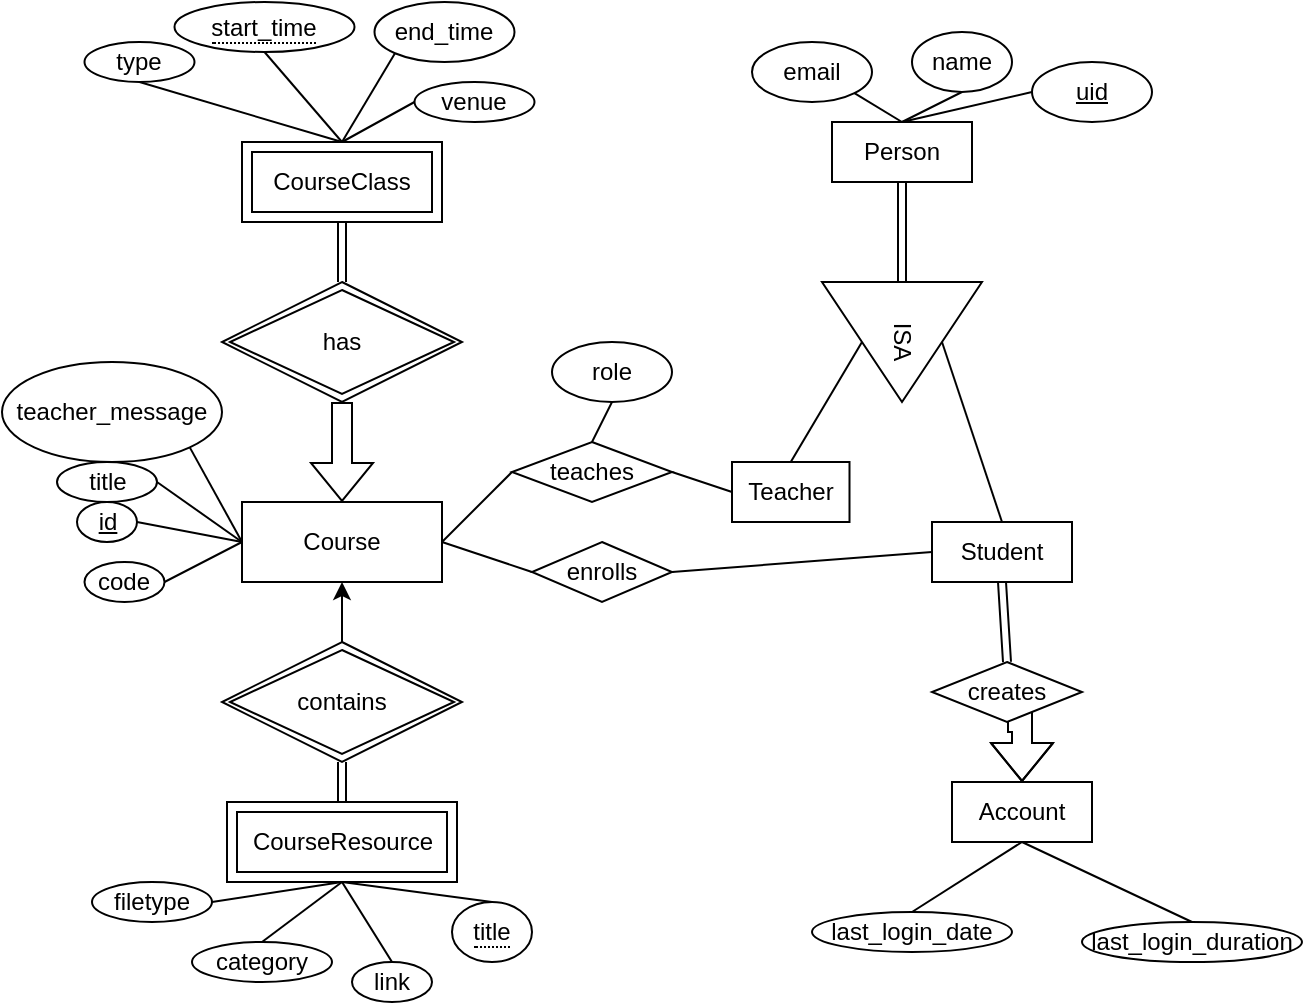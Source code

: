 <mxfile version="22.1.3" type="device">
  <diagram name="第 1 页" id="PntBlHJ3O7Vf_ajXf3IN">
    <mxGraphModel dx="1050" dy="491" grid="1" gridSize="10" guides="0" tooltips="1" connect="1" arrows="1" fold="1" page="1" pageScale="1" pageWidth="1600" pageHeight="900" math="0" shadow="0">
      <root>
        <mxCell id="0" />
        <mxCell id="1" parent="0" />
        <mxCell id="6tp3pP5OOOMZVlwxjCtn-2" value="teacher_message" style="ellipse;whiteSpace=wrap;html=1;" parent="1" vertex="1">
          <mxGeometry x="85" y="260" width="110" height="50" as="geometry" />
        </mxCell>
        <mxCell id="6tp3pP5OOOMZVlwxjCtn-3" value="code" style="ellipse;whiteSpace=wrap;html=1;" parent="1" vertex="1">
          <mxGeometry x="126.25" y="360" width="40" height="20" as="geometry" />
        </mxCell>
        <mxCell id="6tp3pP5OOOMZVlwxjCtn-4" value="title" style="ellipse;whiteSpace=wrap;html=1;" parent="1" vertex="1">
          <mxGeometry x="112.5" y="310" width="50" height="20" as="geometry" />
        </mxCell>
        <mxCell id="6tp3pP5OOOMZVlwxjCtn-5" value="id" style="ellipse;whiteSpace=wrap;html=1;fontStyle=4" parent="1" vertex="1">
          <mxGeometry x="122.5" y="330" width="30" height="20" as="geometry" />
        </mxCell>
        <mxCell id="6tp3pP5OOOMZVlwxjCtn-9" value="category" style="ellipse;whiteSpace=wrap;html=1;" parent="1" vertex="1">
          <mxGeometry x="180" y="550" width="70" height="20" as="geometry" />
        </mxCell>
        <mxCell id="6tp3pP5OOOMZVlwxjCtn-10" value="link" style="ellipse;whiteSpace=wrap;html=1;" parent="1" vertex="1">
          <mxGeometry x="260" y="560" width="40" height="20" as="geometry" />
        </mxCell>
        <mxCell id="6tp3pP5OOOMZVlwxjCtn-12" value="CourseResource" style="shape=ext;margin=3;double=1;whiteSpace=wrap;html=1;align=center;" parent="1" vertex="1">
          <mxGeometry x="197.5" y="480" width="115" height="40" as="geometry" />
        </mxCell>
        <mxCell id="6tp3pP5OOOMZVlwxjCtn-13" value="Course" style="whiteSpace=wrap;html=1;align=center;" parent="1" vertex="1">
          <mxGeometry x="205" y="330" width="100" height="40" as="geometry" />
        </mxCell>
        <mxCell id="6tp3pP5OOOMZVlwxjCtn-30" style="edgeStyle=orthogonalEdgeStyle;rounded=0;orthogonalLoop=1;jettySize=auto;html=1;exitX=0.5;exitY=1;exitDx=0;exitDy=0;entryX=0.5;entryY=0;entryDx=0;entryDy=0;shape=link;" parent="1" source="6tp3pP5OOOMZVlwxjCtn-18" target="6tp3pP5OOOMZVlwxjCtn-12" edge="1">
          <mxGeometry relative="1" as="geometry" />
        </mxCell>
        <mxCell id="6tp3pP5OOOMZVlwxjCtn-31" style="edgeStyle=orthogonalEdgeStyle;rounded=0;orthogonalLoop=1;jettySize=auto;html=1;exitX=0.5;exitY=0;exitDx=0;exitDy=0;entryX=0.5;entryY=1;entryDx=0;entryDy=0;" parent="1" source="6tp3pP5OOOMZVlwxjCtn-18" target="6tp3pP5OOOMZVlwxjCtn-13" edge="1">
          <mxGeometry relative="1" as="geometry" />
        </mxCell>
        <mxCell id="6tp3pP5OOOMZVlwxjCtn-18" value="contains" style="shape=rhombus;double=1;perimeter=rhombusPerimeter;whiteSpace=wrap;html=1;align=center;" parent="1" vertex="1">
          <mxGeometry x="195" y="400" width="120" height="60" as="geometry" />
        </mxCell>
        <mxCell id="6tp3pP5OOOMZVlwxjCtn-27" value="CourseClass" style="shape=ext;margin=3;double=1;whiteSpace=wrap;html=1;align=center;" parent="1" vertex="1">
          <mxGeometry x="205" y="150" width="100" height="40" as="geometry" />
        </mxCell>
        <mxCell id="6tp3pP5OOOMZVlwxjCtn-28" value="type" style="ellipse;whiteSpace=wrap;html=1;" parent="1" vertex="1">
          <mxGeometry x="126.25" y="100" width="55" height="20" as="geometry" />
        </mxCell>
        <mxCell id="6tp3pP5OOOMZVlwxjCtn-36" value="end_time" style="ellipse;whiteSpace=wrap;html=1;" parent="1" vertex="1">
          <mxGeometry x="271.25" y="80" width="70" height="30" as="geometry" />
        </mxCell>
        <mxCell id="6tp3pP5OOOMZVlwxjCtn-37" value="venue" style="ellipse;whiteSpace=wrap;html=1;" parent="1" vertex="1">
          <mxGeometry x="291.25" y="120" width="60" height="20" as="geometry" />
        </mxCell>
        <mxCell id="6tp3pP5OOOMZVlwxjCtn-62" style="edgeStyle=orthogonalEdgeStyle;rounded=0;orthogonalLoop=1;jettySize=auto;html=1;exitX=0.5;exitY=1;exitDx=0;exitDy=0;entryX=0;entryY=0.5;entryDx=0;entryDy=0;shape=link;" parent="1" source="6tp3pP5OOOMZVlwxjCtn-40" target="6tp3pP5OOOMZVlwxjCtn-60" edge="1">
          <mxGeometry relative="1" as="geometry" />
        </mxCell>
        <mxCell id="6tp3pP5OOOMZVlwxjCtn-40" value="Person" style="rounded=0;whiteSpace=wrap;html=1;" parent="1" vertex="1">
          <mxGeometry x="500" y="140" width="70" height="30" as="geometry" />
        </mxCell>
        <mxCell id="6tp3pP5OOOMZVlwxjCtn-42" value="&lt;div&gt;&lt;span style=&quot;border-bottom: 1px dotted&quot;&gt;start_time&lt;/span&gt;&lt;/div&gt;" style="ellipse;whiteSpace=wrap;html=1;align=center;" parent="1" vertex="1">
          <mxGeometry x="171.25" y="80" width="90" height="25" as="geometry" />
        </mxCell>
        <mxCell id="6tp3pP5OOOMZVlwxjCtn-45" style="edgeStyle=orthogonalEdgeStyle;rounded=0;orthogonalLoop=1;jettySize=auto;html=1;exitX=0.5;exitY=0;exitDx=0;exitDy=0;entryX=0.5;entryY=1;entryDx=0;entryDy=0;shape=link;" parent="1" source="6tp3pP5OOOMZVlwxjCtn-43" target="6tp3pP5OOOMZVlwxjCtn-27" edge="1">
          <mxGeometry relative="1" as="geometry" />
        </mxCell>
        <mxCell id="6tp3pP5OOOMZVlwxjCtn-46" style="edgeStyle=orthogonalEdgeStyle;rounded=0;orthogonalLoop=1;jettySize=auto;html=1;exitX=0.5;exitY=1;exitDx=0;exitDy=0;entryX=0.5;entryY=0;entryDx=0;entryDy=0;shape=flexArrow;" parent="1" source="6tp3pP5OOOMZVlwxjCtn-43" target="6tp3pP5OOOMZVlwxjCtn-13" edge="1">
          <mxGeometry relative="1" as="geometry" />
        </mxCell>
        <mxCell id="6tp3pP5OOOMZVlwxjCtn-43" value="has" style="shape=rhombus;double=1;perimeter=rhombusPerimeter;whiteSpace=wrap;html=1;align=center;" parent="1" vertex="1">
          <mxGeometry x="195" y="220" width="120" height="60" as="geometry" />
        </mxCell>
        <mxCell id="6tp3pP5OOOMZVlwxjCtn-47" value="Account" style="rounded=0;whiteSpace=wrap;html=1;" parent="1" vertex="1">
          <mxGeometry x="560" y="470" width="70" height="30" as="geometry" />
        </mxCell>
        <mxCell id="6tp3pP5OOOMZVlwxjCtn-49" value="last_login_date" style="ellipse;whiteSpace=wrap;html=1;" parent="1" vertex="1">
          <mxGeometry x="490" y="535" width="100" height="20" as="geometry" />
        </mxCell>
        <mxCell id="6tp3pP5OOOMZVlwxjCtn-50" value="last_login_duration" style="ellipse;whiteSpace=wrap;html=1;" parent="1" vertex="1">
          <mxGeometry x="625" y="540" width="110" height="20" as="geometry" />
        </mxCell>
        <mxCell id="6tp3pP5OOOMZVlwxjCtn-52" value="email" style="ellipse;whiteSpace=wrap;html=1;" parent="1" vertex="1">
          <mxGeometry x="460" y="100" width="60" height="30" as="geometry" />
        </mxCell>
        <mxCell id="6tp3pP5OOOMZVlwxjCtn-53" value="name" style="ellipse;whiteSpace=wrap;html=1;" parent="1" vertex="1">
          <mxGeometry x="540" y="95" width="50" height="30" as="geometry" />
        </mxCell>
        <mxCell id="6tp3pP5OOOMZVlwxjCtn-75" style="rounded=0;orthogonalLoop=1;jettySize=auto;html=1;exitX=0.5;exitY=1;exitDx=0;exitDy=0;entryX=0.5;entryY=0;entryDx=0;entryDy=0;endArrow=none;endFill=0;" parent="1" source="6tp3pP5OOOMZVlwxjCtn-60" target="6tp3pP5OOOMZVlwxjCtn-65" edge="1">
          <mxGeometry relative="1" as="geometry" />
        </mxCell>
        <mxCell id="6tp3pP5OOOMZVlwxjCtn-76" style="rounded=0;orthogonalLoop=1;jettySize=auto;html=1;exitX=0.5;exitY=0;exitDx=0;exitDy=0;entryX=0.5;entryY=0;entryDx=0;entryDy=0;endArrow=none;endFill=0;strokeColor=default;" parent="1" source="6tp3pP5OOOMZVlwxjCtn-60" target="6tp3pP5OOOMZVlwxjCtn-64" edge="1">
          <mxGeometry relative="1" as="geometry" />
        </mxCell>
        <mxCell id="6tp3pP5OOOMZVlwxjCtn-60" value="ISA" style="triangle;whiteSpace=wrap;html=1;rotation=90;" parent="1" vertex="1">
          <mxGeometry x="505" y="210" width="60" height="80" as="geometry" />
        </mxCell>
        <mxCell id="6tp3pP5OOOMZVlwxjCtn-64" value="Student" style="rounded=0;whiteSpace=wrap;html=1;" parent="1" vertex="1">
          <mxGeometry x="550" y="340" width="70" height="30" as="geometry" />
        </mxCell>
        <mxCell id="6tp3pP5OOOMZVlwxjCtn-65" value="Teacher" style="rounded=0;whiteSpace=wrap;html=1;" parent="1" vertex="1">
          <mxGeometry x="450" y="310" width="58.75" height="30" as="geometry" />
        </mxCell>
        <mxCell id="6tp3pP5OOOMZVlwxjCtn-70" value="&lt;u&gt;uid&lt;/u&gt;" style="ellipse;whiteSpace=wrap;html=1;" parent="1" vertex="1">
          <mxGeometry x="600" y="110" width="60" height="30" as="geometry" />
        </mxCell>
        <mxCell id="6tp3pP5OOOMZVlwxjCtn-91" style="rounded=0;orthogonalLoop=1;jettySize=auto;html=1;exitX=0.5;exitY=0;exitDx=0;exitDy=0;entryX=0.5;entryY=1;entryDx=0;entryDy=0;endArrow=none;endFill=0;" parent="1" source="6tp3pP5OOOMZVlwxjCtn-71" target="6tp3pP5OOOMZVlwxjCtn-90" edge="1">
          <mxGeometry relative="1" as="geometry" />
        </mxCell>
        <mxCell id="6tp3pP5OOOMZVlwxjCtn-96" style="rounded=0;orthogonalLoop=1;jettySize=auto;html=1;exitX=0;exitY=0.5;exitDx=0;exitDy=0;entryX=1;entryY=0.5;entryDx=0;entryDy=0;endArrow=none;endFill=0;" parent="1" source="6tp3pP5OOOMZVlwxjCtn-71" target="6tp3pP5OOOMZVlwxjCtn-13" edge="1">
          <mxGeometry relative="1" as="geometry" />
        </mxCell>
        <mxCell id="6tp3pP5OOOMZVlwxjCtn-99" style="rounded=0;orthogonalLoop=1;jettySize=auto;html=1;exitX=1;exitY=0.5;exitDx=0;exitDy=0;entryX=0;entryY=0.5;entryDx=0;entryDy=0;endArrow=none;endFill=0;" parent="1" source="6tp3pP5OOOMZVlwxjCtn-71" target="6tp3pP5OOOMZVlwxjCtn-65" edge="1">
          <mxGeometry relative="1" as="geometry" />
        </mxCell>
        <mxCell id="6tp3pP5OOOMZVlwxjCtn-71" value="teaches" style="shape=rhombus;perimeter=rhombusPerimeter;whiteSpace=wrap;html=1;align=center;" parent="1" vertex="1">
          <mxGeometry x="340" y="300" width="80" height="30" as="geometry" />
        </mxCell>
        <mxCell id="6tp3pP5OOOMZVlwxjCtn-85" style="edgeStyle=orthogonalEdgeStyle;rounded=0;orthogonalLoop=1;jettySize=auto;html=1;exitX=0.5;exitY=1;exitDx=0;exitDy=0;shape=flexArrow;entryX=0.5;entryY=0;entryDx=0;entryDy=0;" parent="1" source="6tp3pP5OOOMZVlwxjCtn-77" target="6tp3pP5OOOMZVlwxjCtn-47" edge="1">
          <mxGeometry relative="1" as="geometry">
            <mxPoint x="650" y="370" as="targetPoint" />
            <Array as="points">
              <mxPoint x="595" y="440" />
            </Array>
          </mxGeometry>
        </mxCell>
        <mxCell id="6tp3pP5OOOMZVlwxjCtn-77" value="creates" style="shape=rhombus;perimeter=rhombusPerimeter;whiteSpace=wrap;html=1;align=center;" parent="1" vertex="1">
          <mxGeometry x="550" y="410" width="75" height="30" as="geometry" />
        </mxCell>
        <mxCell id="6tp3pP5OOOMZVlwxjCtn-86" value="&lt;span style=&quot;border-bottom: 1px dotted&quot;&gt;title&lt;/span&gt;" style="ellipse;whiteSpace=wrap;html=1;align=center;" parent="1" vertex="1">
          <mxGeometry x="310" y="530" width="40" height="30" as="geometry" />
        </mxCell>
        <mxCell id="6tp3pP5OOOMZVlwxjCtn-87" value="filetype" style="ellipse;whiteSpace=wrap;html=1;align=center;" parent="1" vertex="1">
          <mxGeometry x="130" y="520" width="60" height="20" as="geometry" />
        </mxCell>
        <mxCell id="6tp3pP5OOOMZVlwxjCtn-97" style="rounded=0;orthogonalLoop=1;jettySize=auto;html=1;exitX=0;exitY=0.5;exitDx=0;exitDy=0;entryX=1;entryY=0.5;entryDx=0;entryDy=0;endArrow=none;endFill=0;" parent="1" source="6tp3pP5OOOMZVlwxjCtn-89" target="6tp3pP5OOOMZVlwxjCtn-13" edge="1">
          <mxGeometry relative="1" as="geometry" />
        </mxCell>
        <mxCell id="6tp3pP5OOOMZVlwxjCtn-98" style="rounded=0;orthogonalLoop=1;jettySize=auto;html=1;exitX=1;exitY=0.5;exitDx=0;exitDy=0;entryX=0;entryY=0.5;entryDx=0;entryDy=0;endArrow=none;endFill=0;" parent="1" source="6tp3pP5OOOMZVlwxjCtn-89" target="6tp3pP5OOOMZVlwxjCtn-64" edge="1">
          <mxGeometry relative="1" as="geometry" />
        </mxCell>
        <mxCell id="6tp3pP5OOOMZVlwxjCtn-89" value="enrolls" style="shape=rhombus;perimeter=rhombusPerimeter;whiteSpace=wrap;html=1;align=center;" parent="1" vertex="1">
          <mxGeometry x="350" y="350" width="70" height="30" as="geometry" />
        </mxCell>
        <mxCell id="6tp3pP5OOOMZVlwxjCtn-90" value="role" style="ellipse;whiteSpace=wrap;html=1;" parent="1" vertex="1">
          <mxGeometry x="360" y="250" width="60" height="30" as="geometry" />
        </mxCell>
        <mxCell id="kAA7FS76Wi96MNWLrwsP-2" value="" style="endArrow=none;html=1;rounded=0;shape=link;exitX=0.5;exitY=0;exitDx=0;exitDy=0;entryX=0.5;entryY=1;entryDx=0;entryDy=0;" edge="1" parent="1" source="6tp3pP5OOOMZVlwxjCtn-77" target="6tp3pP5OOOMZVlwxjCtn-64">
          <mxGeometry width="50" height="50" relative="1" as="geometry">
            <mxPoint x="510" y="410" as="sourcePoint" />
            <mxPoint x="560" y="360" as="targetPoint" />
          </mxGeometry>
        </mxCell>
        <mxCell id="kAA7FS76Wi96MNWLrwsP-3" value="" style="endArrow=none;html=1;rounded=0;exitX=1;exitY=0.5;exitDx=0;exitDy=0;entryX=0;entryY=0.5;entryDx=0;entryDy=0;" edge="1" parent="1" source="6tp3pP5OOOMZVlwxjCtn-3" target="6tp3pP5OOOMZVlwxjCtn-13">
          <mxGeometry width="50" height="50" relative="1" as="geometry">
            <mxPoint x="170" y="370" as="sourcePoint" />
            <mxPoint x="220" y="320" as="targetPoint" />
          </mxGeometry>
        </mxCell>
        <mxCell id="kAA7FS76Wi96MNWLrwsP-4" value="" style="endArrow=none;html=1;rounded=0;exitX=0;exitY=0.5;exitDx=0;exitDy=0;entryX=1;entryY=0.5;entryDx=0;entryDy=0;" edge="1" parent="1" source="6tp3pP5OOOMZVlwxjCtn-13" target="6tp3pP5OOOMZVlwxjCtn-5">
          <mxGeometry width="50" height="50" relative="1" as="geometry">
            <mxPoint x="200" y="360" as="sourcePoint" />
            <mxPoint x="250" y="310" as="targetPoint" />
          </mxGeometry>
        </mxCell>
        <mxCell id="kAA7FS76Wi96MNWLrwsP-5" value="" style="endArrow=none;html=1;rounded=0;exitX=1;exitY=0.5;exitDx=0;exitDy=0;entryX=0;entryY=0.5;entryDx=0;entryDy=0;" edge="1" parent="1" source="6tp3pP5OOOMZVlwxjCtn-4" target="6tp3pP5OOOMZVlwxjCtn-13">
          <mxGeometry width="50" height="50" relative="1" as="geometry">
            <mxPoint x="180" y="330" as="sourcePoint" />
            <mxPoint x="230" y="290" as="targetPoint" />
          </mxGeometry>
        </mxCell>
        <mxCell id="kAA7FS76Wi96MNWLrwsP-7" value="" style="endArrow=none;html=1;rounded=0;exitX=0;exitY=0.5;exitDx=0;exitDy=0;entryX=1;entryY=1;entryDx=0;entryDy=0;" edge="1" parent="1" source="6tp3pP5OOOMZVlwxjCtn-13" target="6tp3pP5OOOMZVlwxjCtn-2">
          <mxGeometry width="50" height="50" relative="1" as="geometry">
            <mxPoint x="200" y="360" as="sourcePoint" />
            <mxPoint x="250" y="310" as="targetPoint" />
          </mxGeometry>
        </mxCell>
        <mxCell id="kAA7FS76Wi96MNWLrwsP-8" value="" style="endArrow=none;html=1;rounded=0;entryX=0.5;entryY=0;entryDx=0;entryDy=0;exitX=0;exitY=0.5;exitDx=0;exitDy=0;" edge="1" parent="1" source="6tp3pP5OOOMZVlwxjCtn-37" target="6tp3pP5OOOMZVlwxjCtn-27">
          <mxGeometry width="50" height="50" relative="1" as="geometry">
            <mxPoint x="200" y="190" as="sourcePoint" />
            <mxPoint x="250" y="140" as="targetPoint" />
          </mxGeometry>
        </mxCell>
        <mxCell id="kAA7FS76Wi96MNWLrwsP-9" value="" style="endArrow=none;html=1;rounded=0;entryX=0.5;entryY=0;entryDx=0;entryDy=0;exitX=0;exitY=1;exitDx=0;exitDy=0;" edge="1" parent="1" source="6tp3pP5OOOMZVlwxjCtn-36" target="6tp3pP5OOOMZVlwxjCtn-27">
          <mxGeometry width="50" height="50" relative="1" as="geometry">
            <mxPoint x="200" y="190" as="sourcePoint" />
            <mxPoint x="250" y="140" as="targetPoint" />
          </mxGeometry>
        </mxCell>
        <mxCell id="kAA7FS76Wi96MNWLrwsP-10" value="" style="endArrow=none;html=1;rounded=0;entryX=0.5;entryY=0;entryDx=0;entryDy=0;exitX=0.5;exitY=1;exitDx=0;exitDy=0;" edge="1" parent="1" source="6tp3pP5OOOMZVlwxjCtn-42" target="6tp3pP5OOOMZVlwxjCtn-27">
          <mxGeometry width="50" height="50" relative="1" as="geometry">
            <mxPoint x="200" y="190" as="sourcePoint" />
            <mxPoint x="250" y="140" as="targetPoint" />
          </mxGeometry>
        </mxCell>
        <mxCell id="kAA7FS76Wi96MNWLrwsP-11" value="" style="endArrow=none;html=1;rounded=0;entryX=0.5;entryY=0;entryDx=0;entryDy=0;exitX=0.5;exitY=1;exitDx=0;exitDy=0;" edge="1" parent="1" source="6tp3pP5OOOMZVlwxjCtn-28" target="6tp3pP5OOOMZVlwxjCtn-27">
          <mxGeometry width="50" height="50" relative="1" as="geometry">
            <mxPoint x="200" y="190" as="sourcePoint" />
            <mxPoint x="250" y="140" as="targetPoint" />
          </mxGeometry>
        </mxCell>
        <mxCell id="kAA7FS76Wi96MNWLrwsP-12" value="" style="endArrow=none;html=1;rounded=0;entryX=0;entryY=0.5;entryDx=0;entryDy=0;exitX=0.5;exitY=0;exitDx=0;exitDy=0;" edge="1" parent="1" source="6tp3pP5OOOMZVlwxjCtn-40" target="6tp3pP5OOOMZVlwxjCtn-70">
          <mxGeometry width="50" height="50" relative="1" as="geometry">
            <mxPoint x="520" y="190" as="sourcePoint" />
            <mxPoint x="570" y="140" as="targetPoint" />
          </mxGeometry>
        </mxCell>
        <mxCell id="kAA7FS76Wi96MNWLrwsP-13" value="" style="endArrow=none;html=1;rounded=0;entryX=0.5;entryY=1;entryDx=0;entryDy=0;exitX=0.5;exitY=0;exitDx=0;exitDy=0;" edge="1" parent="1" source="6tp3pP5OOOMZVlwxjCtn-40" target="6tp3pP5OOOMZVlwxjCtn-53">
          <mxGeometry width="50" height="50" relative="1" as="geometry">
            <mxPoint x="520" y="190" as="sourcePoint" />
            <mxPoint x="570" y="140" as="targetPoint" />
          </mxGeometry>
        </mxCell>
        <mxCell id="kAA7FS76Wi96MNWLrwsP-14" value="" style="endArrow=none;html=1;rounded=0;entryX=1;entryY=1;entryDx=0;entryDy=0;exitX=0.5;exitY=0;exitDx=0;exitDy=0;" edge="1" parent="1" source="6tp3pP5OOOMZVlwxjCtn-40" target="6tp3pP5OOOMZVlwxjCtn-52">
          <mxGeometry width="50" height="50" relative="1" as="geometry">
            <mxPoint x="520" y="190" as="sourcePoint" />
            <mxPoint x="570" y="140" as="targetPoint" />
          </mxGeometry>
        </mxCell>
        <mxCell id="kAA7FS76Wi96MNWLrwsP-15" value="" style="endArrow=none;html=1;rounded=0;exitX=0.5;exitY=0;exitDx=0;exitDy=0;entryX=0.5;entryY=1;entryDx=0;entryDy=0;" edge="1" parent="1" source="6tp3pP5OOOMZVlwxjCtn-49" target="6tp3pP5OOOMZVlwxjCtn-47">
          <mxGeometry width="50" height="50" relative="1" as="geometry">
            <mxPoint x="520" y="520" as="sourcePoint" />
            <mxPoint x="570" y="470" as="targetPoint" />
          </mxGeometry>
        </mxCell>
        <mxCell id="kAA7FS76Wi96MNWLrwsP-16" value="" style="endArrow=none;html=1;rounded=0;entryX=0.5;entryY=0;entryDx=0;entryDy=0;exitX=0.5;exitY=1;exitDx=0;exitDy=0;" edge="1" parent="1" source="6tp3pP5OOOMZVlwxjCtn-47" target="6tp3pP5OOOMZVlwxjCtn-50">
          <mxGeometry width="50" height="50" relative="1" as="geometry">
            <mxPoint x="520" y="520" as="sourcePoint" />
            <mxPoint x="570" y="470" as="targetPoint" />
          </mxGeometry>
        </mxCell>
        <mxCell id="kAA7FS76Wi96MNWLrwsP-17" value="" style="endArrow=none;html=1;rounded=0;entryX=0.5;entryY=1;entryDx=0;entryDy=0;exitX=1;exitY=0.5;exitDx=0;exitDy=0;" edge="1" parent="1" source="6tp3pP5OOOMZVlwxjCtn-87" target="6tp3pP5OOOMZVlwxjCtn-12">
          <mxGeometry width="50" height="50" relative="1" as="geometry">
            <mxPoint x="190" y="550" as="sourcePoint" />
            <mxPoint x="227.5" y="530" as="targetPoint" />
          </mxGeometry>
        </mxCell>
        <mxCell id="kAA7FS76Wi96MNWLrwsP-18" value="" style="endArrow=none;html=1;rounded=0;entryX=0.5;entryY=1;entryDx=0;entryDy=0;exitX=0.5;exitY=0;exitDx=0;exitDy=0;" edge="1" parent="1" source="6tp3pP5OOOMZVlwxjCtn-9" target="6tp3pP5OOOMZVlwxjCtn-12">
          <mxGeometry width="50" height="50" relative="1" as="geometry">
            <mxPoint x="180" y="520" as="sourcePoint" />
            <mxPoint x="230" y="470" as="targetPoint" />
          </mxGeometry>
        </mxCell>
        <mxCell id="kAA7FS76Wi96MNWLrwsP-19" value="" style="endArrow=none;html=1;rounded=0;entryX=0.5;entryY=0;entryDx=0;entryDy=0;exitX=0.5;exitY=1;exitDx=0;exitDy=0;" edge="1" parent="1" source="6tp3pP5OOOMZVlwxjCtn-12" target="6tp3pP5OOOMZVlwxjCtn-86">
          <mxGeometry width="50" height="50" relative="1" as="geometry">
            <mxPoint x="180" y="520" as="sourcePoint" />
            <mxPoint x="230" y="470" as="targetPoint" />
          </mxGeometry>
        </mxCell>
        <mxCell id="kAA7FS76Wi96MNWLrwsP-20" value="" style="endArrow=none;html=1;rounded=0;entryX=0.5;entryY=0;entryDx=0;entryDy=0;exitX=0.5;exitY=1;exitDx=0;exitDy=0;" edge="1" parent="1" source="6tp3pP5OOOMZVlwxjCtn-12" target="6tp3pP5OOOMZVlwxjCtn-10">
          <mxGeometry width="50" height="50" relative="1" as="geometry">
            <mxPoint x="180" y="520" as="sourcePoint" />
            <mxPoint x="230" y="470" as="targetPoint" />
          </mxGeometry>
        </mxCell>
      </root>
    </mxGraphModel>
  </diagram>
</mxfile>
